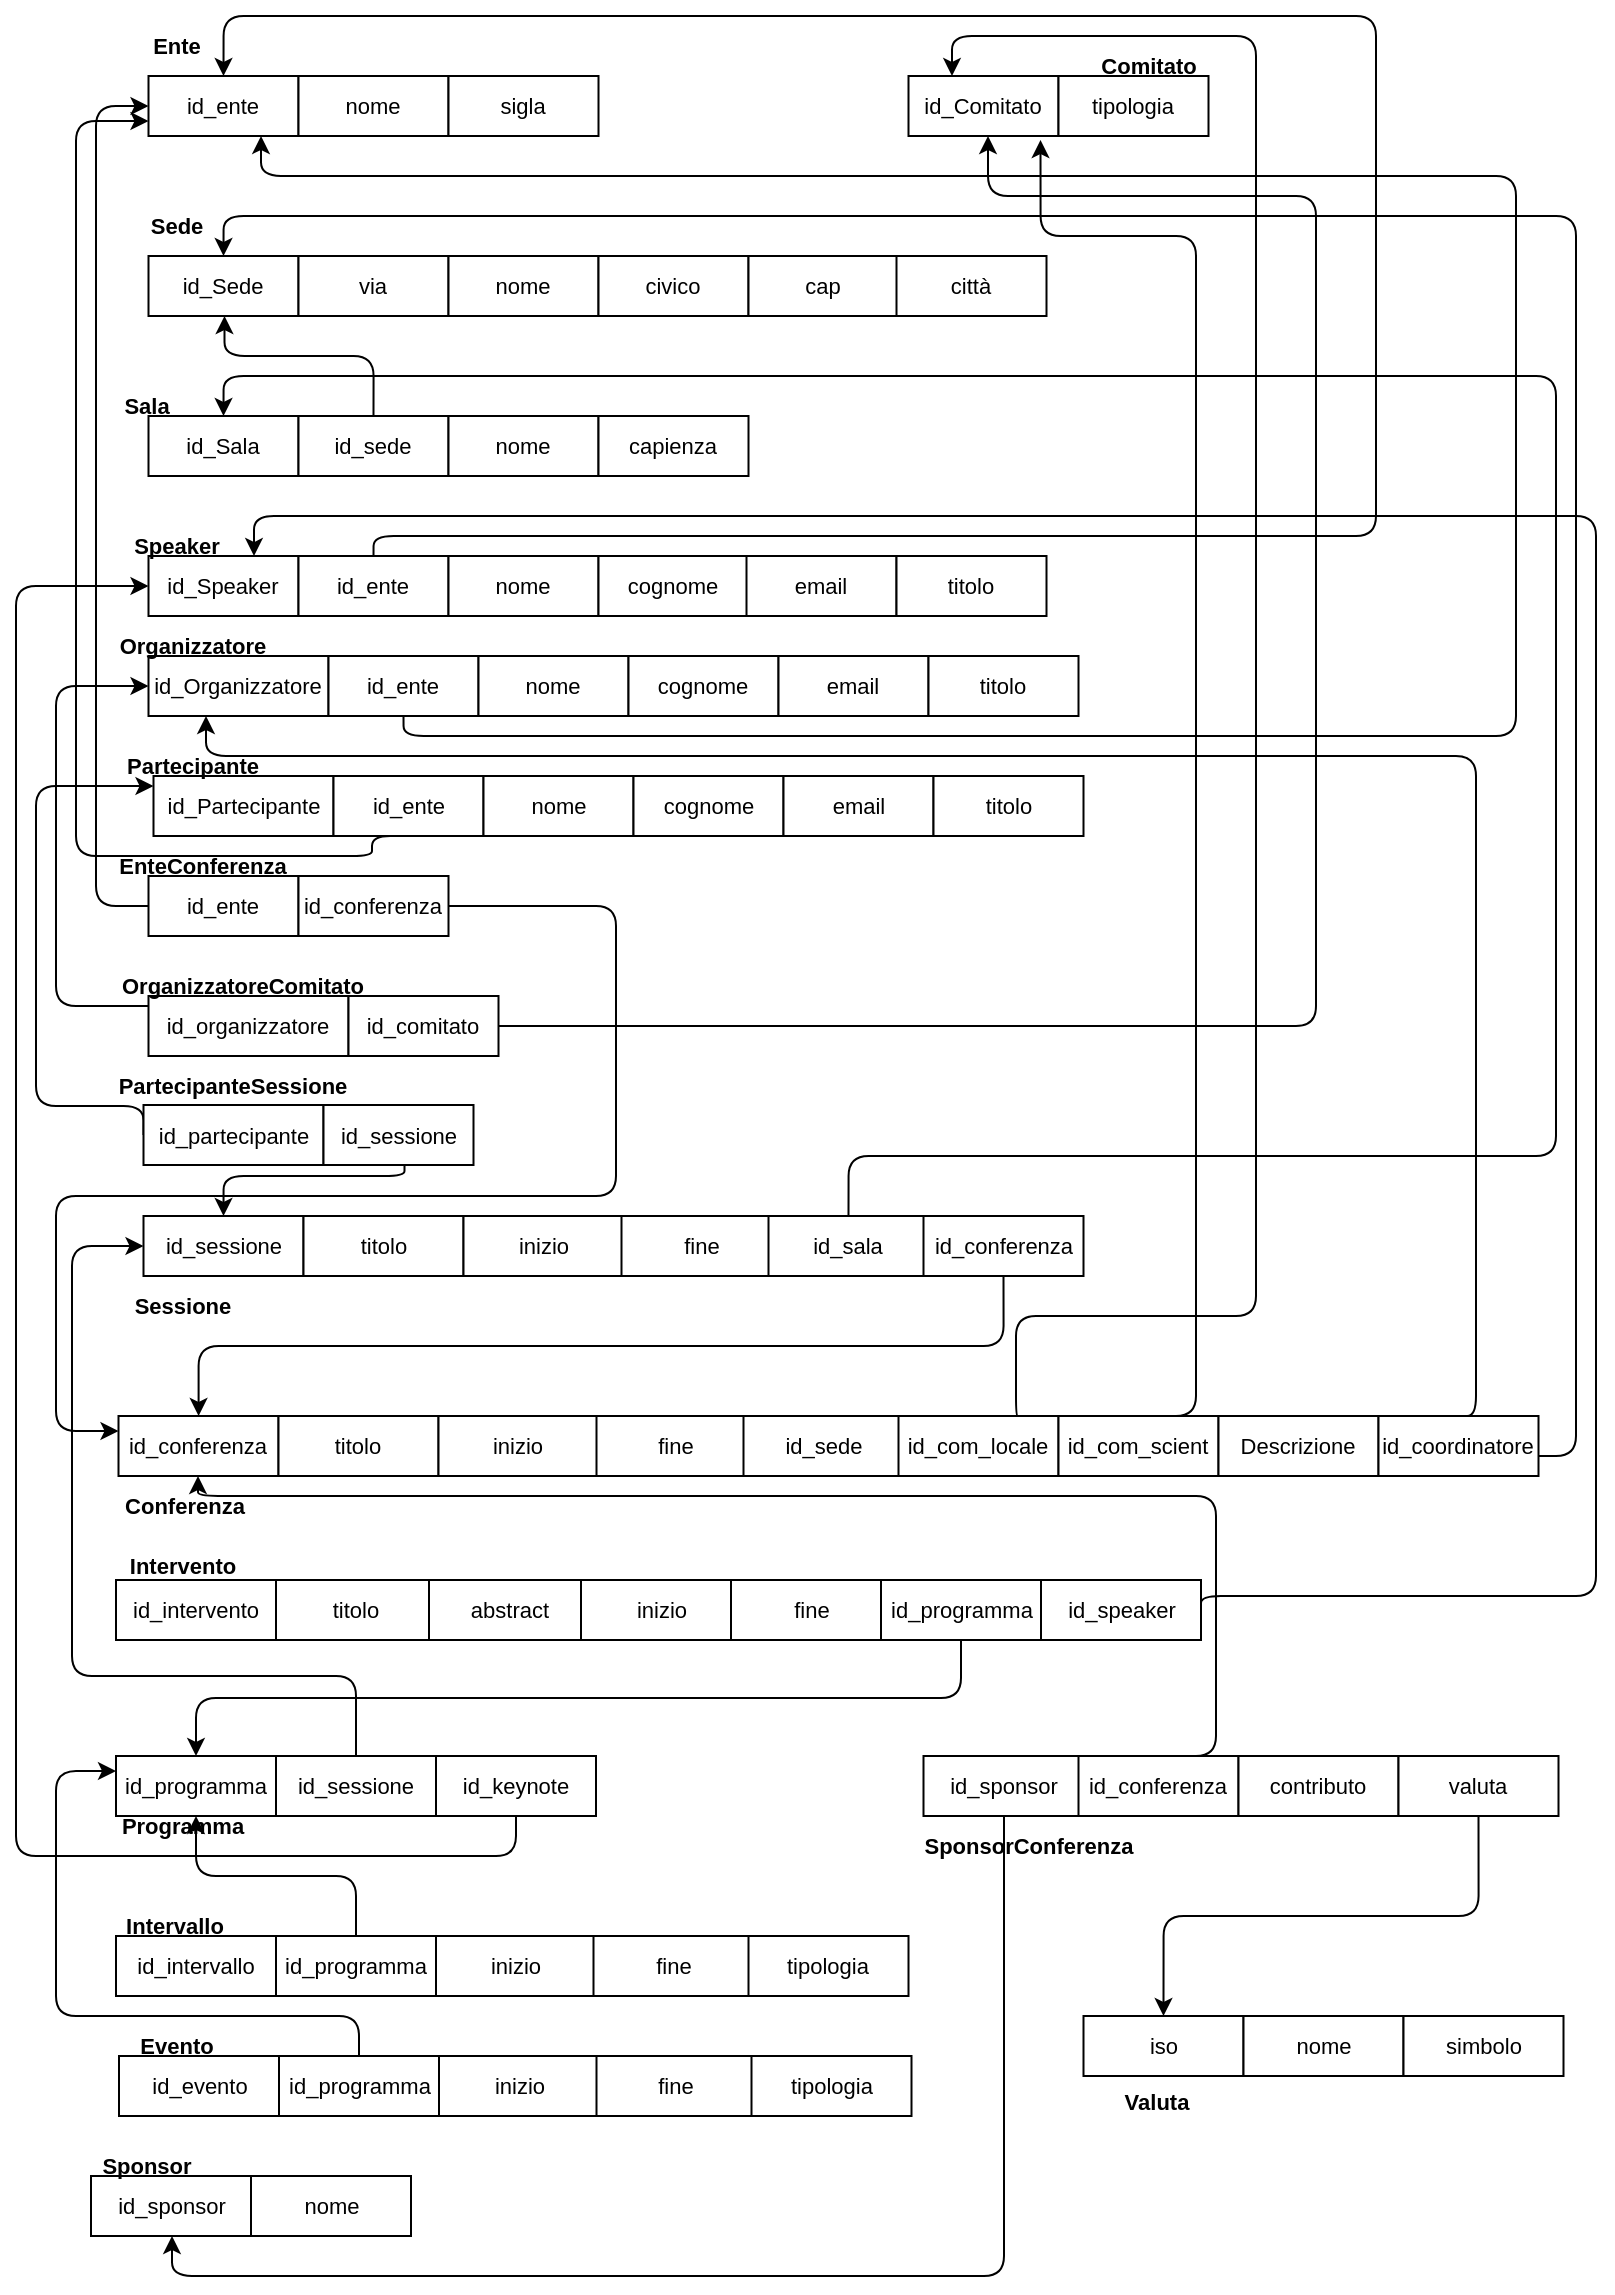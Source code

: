 <mxfile version="21.3.7" type="device">
  <diagram name="Pagina-1" id="kgCCzTty0uymzS41KK8D">
    <mxGraphModel dx="1434" dy="839" grid="1" gridSize="10" guides="1" tooltips="1" connect="1" arrows="1" fold="1" page="1" pageScale="1" pageWidth="827" pageHeight="1169" math="0" shadow="0">
      <root>
        <mxCell id="0" />
        <mxCell id="1" parent="0" />
        <mxCell id="GEkYPQV-Va8UD-Q5qv2L-36" style="edgeStyle=orthogonalEdgeStyle;rounded=1;orthogonalLoop=1;jettySize=auto;html=1;exitX=0;exitY=0.5;exitDx=0;exitDy=0;entryX=0;entryY=0.5;entryDx=0;entryDy=0;fontFamily=Helvetica;fontSize=11;fontColor=default;shadow=0;" edge="1" parent="1" source="GEkYPQV-Va8UD-Q5qv2L-1" target="GEkYPQV-Va8UD-Q5qv2L-33">
          <mxGeometry relative="1" as="geometry">
            <Array as="points">
              <mxPoint x="50" y="455" />
              <mxPoint x="50" y="55" />
            </Array>
          </mxGeometry>
        </mxCell>
        <mxCell id="GEkYPQV-Va8UD-Q5qv2L-1" value="id_ente" style="rounded=0;whiteSpace=wrap;html=1;fontSize=11;aspect=fixed;shadow=0;" vertex="1" parent="1">
          <mxGeometry x="76.25" y="440" width="75" height="30" as="geometry" />
        </mxCell>
        <mxCell id="GEkYPQV-Va8UD-Q5qv2L-133" style="edgeStyle=orthogonalEdgeStyle;rounded=1;orthogonalLoop=1;jettySize=auto;html=1;exitX=1;exitY=0.5;exitDx=0;exitDy=0;entryX=0;entryY=0.25;entryDx=0;entryDy=0;fontFamily=Helvetica;fontSize=11;fontColor=default;shadow=0;" edge="1" parent="1" source="GEkYPQV-Va8UD-Q5qv2L-2" target="GEkYPQV-Va8UD-Q5qv2L-68">
          <mxGeometry relative="1" as="geometry">
            <Array as="points">
              <mxPoint x="310" y="455" />
              <mxPoint x="310" y="600" />
              <mxPoint x="30" y="600" />
              <mxPoint x="30" y="718" />
            </Array>
          </mxGeometry>
        </mxCell>
        <mxCell id="GEkYPQV-Va8UD-Q5qv2L-2" value="id_conferenza" style="rounded=0;whiteSpace=wrap;html=1;fontSize=11;aspect=fixed;shadow=0;" vertex="1" parent="1">
          <mxGeometry x="151.25" y="440" width="75" height="30" as="geometry" />
        </mxCell>
        <mxCell id="GEkYPQV-Va8UD-Q5qv2L-37" style="edgeStyle=orthogonalEdgeStyle;rounded=1;orthogonalLoop=1;jettySize=auto;html=1;entryX=0;entryY=0.5;entryDx=0;entryDy=0;fontFamily=Helvetica;fontSize=11;fontColor=default;shadow=0;" edge="1" parent="1" source="GEkYPQV-Va8UD-Q5qv2L-3" target="GEkYPQV-Va8UD-Q5qv2L-19">
          <mxGeometry relative="1" as="geometry">
            <Array as="points">
              <mxPoint x="30" y="505" />
              <mxPoint x="30" y="345" />
            </Array>
          </mxGeometry>
        </mxCell>
        <mxCell id="GEkYPQV-Va8UD-Q5qv2L-3" value="id_organizzatore" style="whiteSpace=wrap;html=1;fontSize=11;shadow=0;" vertex="1" parent="1">
          <mxGeometry x="76.25" y="500" width="100" height="30" as="geometry" />
        </mxCell>
        <mxCell id="GEkYPQV-Va8UD-Q5qv2L-67" style="edgeStyle=orthogonalEdgeStyle;rounded=1;orthogonalLoop=1;jettySize=auto;html=1;exitX=1;exitY=0.5;exitDx=0;exitDy=0;fontFamily=Helvetica;fontSize=11;fontColor=default;shadow=0;" edge="1" parent="1" source="GEkYPQV-Va8UD-Q5qv2L-5" target="GEkYPQV-Va8UD-Q5qv2L-64">
          <mxGeometry relative="1" as="geometry">
            <Array as="points">
              <mxPoint x="660" y="515" />
              <mxPoint x="660" y="100" />
              <mxPoint x="496" y="100" />
            </Array>
          </mxGeometry>
        </mxCell>
        <mxCell id="GEkYPQV-Va8UD-Q5qv2L-5" value="id_comitato" style="whiteSpace=wrap;html=1;fontSize=11;aspect=fixed;shadow=0;" vertex="1" parent="1">
          <mxGeometry x="176.25" y="500" width="75" height="30" as="geometry" />
        </mxCell>
        <mxCell id="GEkYPQV-Va8UD-Q5qv2L-38" style="edgeStyle=orthogonalEdgeStyle;rounded=1;orthogonalLoop=1;jettySize=auto;html=1;exitX=0;exitY=0.5;exitDx=0;exitDy=0;fontFamily=Helvetica;fontSize=11;fontColor=default;shadow=0;" edge="1" parent="1" source="GEkYPQV-Va8UD-Q5qv2L-6" target="GEkYPQV-Va8UD-Q5qv2L-26">
          <mxGeometry relative="1" as="geometry">
            <Array as="points">
              <mxPoint x="20" y="555" />
              <mxPoint x="20" y="395" />
            </Array>
          </mxGeometry>
        </mxCell>
        <mxCell id="GEkYPQV-Va8UD-Q5qv2L-6" value="id_partecipante" style="rounded=0;whiteSpace=wrap;html=1;fontSize=11;shadow=0;" vertex="1" parent="1">
          <mxGeometry x="73.75" y="554.5" width="90" height="30" as="geometry" />
        </mxCell>
        <mxCell id="GEkYPQV-Va8UD-Q5qv2L-63" style="edgeStyle=orthogonalEdgeStyle;rounded=1;orthogonalLoop=1;jettySize=auto;html=1;exitX=0.5;exitY=1;exitDx=0;exitDy=0;entryX=0.5;entryY=0;entryDx=0;entryDy=0;fontFamily=Helvetica;fontSize=11;fontColor=default;shadow=0;" edge="1" parent="1" source="GEkYPQV-Va8UD-Q5qv2L-7" target="GEkYPQV-Va8UD-Q5qv2L-40">
          <mxGeometry relative="1" as="geometry">
            <Array as="points">
              <mxPoint x="201.25" y="580" />
              <mxPoint x="204.25" y="580" />
              <mxPoint x="204.25" y="590" />
              <mxPoint x="114.25" y="590" />
            </Array>
          </mxGeometry>
        </mxCell>
        <mxCell id="GEkYPQV-Va8UD-Q5qv2L-7" value="id_sessione" style="whiteSpace=wrap;html=1;fontSize=11;aspect=fixed;shadow=0;" vertex="1" parent="1">
          <mxGeometry x="163.75" y="554.5" width="75" height="30" as="geometry" />
        </mxCell>
        <mxCell id="GEkYPQV-Va8UD-Q5qv2L-9" value="id_Sala" style="rounded=0;whiteSpace=wrap;html=1;fontSize=11;aspect=fixed;shadow=0;" vertex="1" parent="1">
          <mxGeometry x="76.25" y="210" width="75" height="30" as="geometry" />
        </mxCell>
        <mxCell id="GEkYPQV-Va8UD-Q5qv2L-53" style="edgeStyle=orthogonalEdgeStyle;rounded=1;orthogonalLoop=1;jettySize=auto;html=1;exitX=0.5;exitY=0;exitDx=0;exitDy=0;fontFamily=Helvetica;fontSize=11;fontColor=default;shadow=0;" edge="1" parent="1" source="GEkYPQV-Va8UD-Q5qv2L-10" target="GEkYPQV-Va8UD-Q5qv2L-47">
          <mxGeometry relative="1" as="geometry">
            <Array as="points">
              <mxPoint x="189.25" y="180" />
              <mxPoint x="114.25" y="180" />
            </Array>
          </mxGeometry>
        </mxCell>
        <mxCell id="GEkYPQV-Va8UD-Q5qv2L-10" value="id_sede" style="rounded=0;whiteSpace=wrap;html=1;fontSize=11;aspect=fixed;shadow=0;" vertex="1" parent="1">
          <mxGeometry x="151.25" y="210" width="75" height="30" as="geometry" />
        </mxCell>
        <mxCell id="GEkYPQV-Va8UD-Q5qv2L-11" value="nome" style="rounded=0;whiteSpace=wrap;html=1;fontSize=11;aspect=fixed;shadow=0;" vertex="1" parent="1">
          <mxGeometry x="226.25" y="210" width="75" height="30" as="geometry" />
        </mxCell>
        <mxCell id="GEkYPQV-Va8UD-Q5qv2L-12" value="capienza" style="rounded=0;whiteSpace=wrap;html=1;fontSize=11;aspect=fixed;shadow=0;" vertex="1" parent="1">
          <mxGeometry x="301.25" y="210" width="75" height="30" as="geometry" />
        </mxCell>
        <mxCell id="GEkYPQV-Va8UD-Q5qv2L-13" value="id_Speaker" style="rounded=0;whiteSpace=wrap;html=1;fontSize=11;aspect=fixed;shadow=0;" vertex="1" parent="1">
          <mxGeometry x="76.25" y="280" width="75" height="30" as="geometry" />
        </mxCell>
        <mxCell id="GEkYPQV-Va8UD-Q5qv2L-94" style="edgeStyle=orthogonalEdgeStyle;rounded=1;orthogonalLoop=1;jettySize=auto;html=1;exitX=0.5;exitY=0;exitDx=0;exitDy=0;entryX=0.5;entryY=0;entryDx=0;entryDy=0;fontFamily=Helvetica;fontSize=11;fontColor=default;shadow=0;" edge="1" parent="1" source="GEkYPQV-Va8UD-Q5qv2L-14" target="GEkYPQV-Va8UD-Q5qv2L-33">
          <mxGeometry relative="1" as="geometry">
            <Array as="points">
              <mxPoint x="189" y="270" />
              <mxPoint x="690" y="270" />
              <mxPoint x="690" y="10" />
              <mxPoint x="114" y="10" />
            </Array>
          </mxGeometry>
        </mxCell>
        <mxCell id="GEkYPQV-Va8UD-Q5qv2L-14" value="id_ente" style="rounded=0;whiteSpace=wrap;html=1;fontSize=11;aspect=fixed;shadow=0;" vertex="1" parent="1">
          <mxGeometry x="151.25" y="280" width="75" height="30" as="geometry" />
        </mxCell>
        <mxCell id="GEkYPQV-Va8UD-Q5qv2L-15" value="nome" style="rounded=0;whiteSpace=wrap;html=1;fontSize=11;aspect=fixed;shadow=0;" vertex="1" parent="1">
          <mxGeometry x="226.25" y="280" width="75" height="30" as="geometry" />
        </mxCell>
        <mxCell id="GEkYPQV-Va8UD-Q5qv2L-16" value="cognome" style="rounded=0;whiteSpace=wrap;html=1;fontSize=11;aspect=fixed;shadow=0;" vertex="1" parent="1">
          <mxGeometry x="301.25" y="280" width="75" height="30" as="geometry" />
        </mxCell>
        <mxCell id="GEkYPQV-Va8UD-Q5qv2L-17" value="email" style="rounded=0;whiteSpace=wrap;html=1;fontSize=11;aspect=fixed;shadow=0;" vertex="1" parent="1">
          <mxGeometry x="375.25" y="280" width="75" height="30" as="geometry" />
        </mxCell>
        <mxCell id="GEkYPQV-Va8UD-Q5qv2L-18" value="titolo" style="rounded=0;whiteSpace=wrap;html=1;fontSize=11;aspect=fixed;shadow=0;" vertex="1" parent="1">
          <mxGeometry x="450.25" y="280" width="75" height="30" as="geometry" />
        </mxCell>
        <mxCell id="GEkYPQV-Va8UD-Q5qv2L-19" value="id_Organizzatore" style="rounded=0;whiteSpace=wrap;html=1;fontSize=11;shadow=0;" vertex="1" parent="1">
          <mxGeometry x="76.25" y="330" width="90" height="30" as="geometry" />
        </mxCell>
        <mxCell id="GEkYPQV-Va8UD-Q5qv2L-95" style="edgeStyle=orthogonalEdgeStyle;rounded=1;orthogonalLoop=1;jettySize=auto;html=1;exitX=0.5;exitY=1;exitDx=0;exitDy=0;entryX=0.75;entryY=1;entryDx=0;entryDy=0;fontFamily=Helvetica;fontSize=11;fontColor=default;shadow=0;" edge="1" parent="1" source="GEkYPQV-Va8UD-Q5qv2L-20" target="GEkYPQV-Va8UD-Q5qv2L-33">
          <mxGeometry relative="1" as="geometry">
            <Array as="points">
              <mxPoint x="204" y="370" />
              <mxPoint x="760" y="370" />
              <mxPoint x="760" y="90" />
              <mxPoint x="133" y="90" />
            </Array>
          </mxGeometry>
        </mxCell>
        <mxCell id="GEkYPQV-Va8UD-Q5qv2L-20" value="id_ente" style="rounded=0;whiteSpace=wrap;html=1;fontSize=11;aspect=fixed;shadow=0;" vertex="1" parent="1">
          <mxGeometry x="166.25" y="330" width="75" height="30" as="geometry" />
        </mxCell>
        <mxCell id="GEkYPQV-Va8UD-Q5qv2L-21" value="nome" style="rounded=0;whiteSpace=wrap;html=1;fontSize=11;aspect=fixed;shadow=0;" vertex="1" parent="1">
          <mxGeometry x="241.25" y="330" width="75" height="30" as="geometry" />
        </mxCell>
        <mxCell id="GEkYPQV-Va8UD-Q5qv2L-22" value="cognome" style="rounded=0;whiteSpace=wrap;html=1;fontSize=11;aspect=fixed;shadow=0;" vertex="1" parent="1">
          <mxGeometry x="316.25" y="330" width="75" height="30" as="geometry" />
        </mxCell>
        <mxCell id="GEkYPQV-Va8UD-Q5qv2L-23" value="email" style="rounded=0;whiteSpace=wrap;html=1;fontSize=11;aspect=fixed;shadow=0;" vertex="1" parent="1">
          <mxGeometry x="391.25" y="330" width="75" height="30" as="geometry" />
        </mxCell>
        <mxCell id="GEkYPQV-Va8UD-Q5qv2L-24" value="titolo" style="rounded=0;whiteSpace=wrap;html=1;fontSize=11;aspect=fixed;shadow=0;" vertex="1" parent="1">
          <mxGeometry x="466.25" y="330" width="75" height="30" as="geometry" />
        </mxCell>
        <mxCell id="GEkYPQV-Va8UD-Q5qv2L-26" value="id_Partecipante" style="rounded=0;whiteSpace=wrap;html=1;fontSize=11;shadow=0;" vertex="1" parent="1">
          <mxGeometry x="78.75" y="390" width="90" height="30" as="geometry" />
        </mxCell>
        <mxCell id="GEkYPQV-Va8UD-Q5qv2L-96" style="edgeStyle=orthogonalEdgeStyle;rounded=1;orthogonalLoop=1;jettySize=auto;html=1;exitX=0.5;exitY=1;exitDx=0;exitDy=0;entryX=0;entryY=0.75;entryDx=0;entryDy=0;fontFamily=Helvetica;fontSize=11;fontColor=default;shadow=0;" edge="1" parent="1" source="GEkYPQV-Va8UD-Q5qv2L-27" target="GEkYPQV-Va8UD-Q5qv2L-33">
          <mxGeometry relative="1" as="geometry">
            <Array as="points">
              <mxPoint x="188" y="420" />
              <mxPoint x="188" y="430" />
              <mxPoint x="40" y="430" />
              <mxPoint x="40" y="63" />
            </Array>
          </mxGeometry>
        </mxCell>
        <mxCell id="GEkYPQV-Va8UD-Q5qv2L-27" value="id_ente" style="rounded=0;whiteSpace=wrap;html=1;fontSize=11;aspect=fixed;shadow=0;" vertex="1" parent="1">
          <mxGeometry x="168.75" y="390" width="75" height="30" as="geometry" />
        </mxCell>
        <mxCell id="GEkYPQV-Va8UD-Q5qv2L-28" value="nome" style="rounded=0;whiteSpace=wrap;html=1;fontSize=11;aspect=fixed;shadow=0;" vertex="1" parent="1">
          <mxGeometry x="243.75" y="390" width="75" height="30" as="geometry" />
        </mxCell>
        <mxCell id="GEkYPQV-Va8UD-Q5qv2L-29" value="cognome" style="rounded=0;whiteSpace=wrap;html=1;fontSize=11;aspect=fixed;shadow=0;" vertex="1" parent="1">
          <mxGeometry x="318.75" y="390" width="75" height="30" as="geometry" />
        </mxCell>
        <mxCell id="GEkYPQV-Va8UD-Q5qv2L-30" value="email" style="rounded=0;whiteSpace=wrap;html=1;fontSize=11;aspect=fixed;shadow=0;" vertex="1" parent="1">
          <mxGeometry x="393.75" y="390" width="75" height="30" as="geometry" />
        </mxCell>
        <mxCell id="GEkYPQV-Va8UD-Q5qv2L-31" value="titolo" style="rounded=0;whiteSpace=wrap;html=1;fontSize=11;aspect=fixed;shadow=0;" vertex="1" parent="1">
          <mxGeometry x="468.75" y="390" width="75" height="30" as="geometry" />
        </mxCell>
        <mxCell id="GEkYPQV-Va8UD-Q5qv2L-33" value="id_ente" style="rounded=0;whiteSpace=wrap;html=1;fontSize=11;aspect=fixed;shadow=0;" vertex="1" parent="1">
          <mxGeometry x="76.25" y="40" width="75" height="30" as="geometry" />
        </mxCell>
        <mxCell id="GEkYPQV-Va8UD-Q5qv2L-34" value="nome" style="rounded=0;whiteSpace=wrap;html=1;fontSize=11;aspect=fixed;shadow=0;" vertex="1" parent="1">
          <mxGeometry x="151.25" y="40" width="75" height="30" as="geometry" />
        </mxCell>
        <mxCell id="GEkYPQV-Va8UD-Q5qv2L-35" value="sigla" style="rounded=0;whiteSpace=wrap;html=1;fontSize=11;aspect=fixed;shadow=0;" vertex="1" parent="1">
          <mxGeometry x="226.25" y="40" width="75" height="30" as="geometry" />
        </mxCell>
        <mxCell id="GEkYPQV-Va8UD-Q5qv2L-40" value="id_sessione" style="rounded=0;whiteSpace=wrap;html=1;strokeColor=default;fontFamily=Helvetica;fontSize=11;fontColor=default;fillColor=default;shadow=0;" vertex="1" parent="1">
          <mxGeometry x="73.75" y="610" width="80" height="30" as="geometry" />
        </mxCell>
        <mxCell id="GEkYPQV-Va8UD-Q5qv2L-41" value="titolo" style="rounded=0;whiteSpace=wrap;html=1;strokeColor=default;fontFamily=Helvetica;fontSize=11;fontColor=default;fillColor=default;shadow=0;" vertex="1" parent="1">
          <mxGeometry x="153.75" y="610" width="80" height="30" as="geometry" />
        </mxCell>
        <mxCell id="GEkYPQV-Va8UD-Q5qv2L-42" value="inizio" style="rounded=0;whiteSpace=wrap;html=1;strokeColor=default;fontFamily=Helvetica;fontSize=11;fontColor=default;fillColor=default;shadow=0;" vertex="1" parent="1">
          <mxGeometry x="233.75" y="610" width="80" height="30" as="geometry" />
        </mxCell>
        <mxCell id="GEkYPQV-Va8UD-Q5qv2L-43" value="fine" style="rounded=0;whiteSpace=wrap;html=1;strokeColor=default;fontFamily=Helvetica;fontSize=11;fontColor=default;fillColor=default;shadow=0;" vertex="1" parent="1">
          <mxGeometry x="312.75" y="610" width="80" height="30" as="geometry" />
        </mxCell>
        <mxCell id="GEkYPQV-Va8UD-Q5qv2L-45" style="edgeStyle=orthogonalEdgeStyle;rounded=1;orthogonalLoop=1;jettySize=auto;html=1;exitX=0.5;exitY=0;exitDx=0;exitDy=0;entryX=0.5;entryY=0;entryDx=0;entryDy=0;fontFamily=Helvetica;fontSize=11;fontColor=default;shadow=0;" edge="1" parent="1" source="GEkYPQV-Va8UD-Q5qv2L-44" target="GEkYPQV-Va8UD-Q5qv2L-9">
          <mxGeometry relative="1" as="geometry">
            <Array as="points">
              <mxPoint x="426" y="580" />
              <mxPoint x="780" y="580" />
              <mxPoint x="780" y="190" />
              <mxPoint x="114" y="190" />
            </Array>
          </mxGeometry>
        </mxCell>
        <mxCell id="GEkYPQV-Va8UD-Q5qv2L-44" value="id_sala" style="rounded=0;whiteSpace=wrap;html=1;strokeColor=default;fontFamily=Helvetica;fontSize=11;fontColor=default;fillColor=default;shadow=0;" vertex="1" parent="1">
          <mxGeometry x="386.25" y="610" width="80" height="30" as="geometry" />
        </mxCell>
        <mxCell id="GEkYPQV-Va8UD-Q5qv2L-75" style="edgeStyle=orthogonalEdgeStyle;rounded=1;orthogonalLoop=1;jettySize=auto;html=1;exitX=0.5;exitY=1;exitDx=0;exitDy=0;fontFamily=Helvetica;fontSize=11;fontColor=default;shadow=0;" edge="1" parent="1" source="GEkYPQV-Va8UD-Q5qv2L-46" target="GEkYPQV-Va8UD-Q5qv2L-68">
          <mxGeometry relative="1" as="geometry" />
        </mxCell>
        <mxCell id="GEkYPQV-Va8UD-Q5qv2L-46" value="id_conferenza" style="rounded=0;whiteSpace=wrap;html=1;strokeColor=default;fontFamily=Helvetica;fontSize=11;fontColor=default;fillColor=default;shadow=0;" vertex="1" parent="1">
          <mxGeometry x="463.75" y="610" width="80" height="30" as="geometry" />
        </mxCell>
        <mxCell id="GEkYPQV-Va8UD-Q5qv2L-47" value="id_Sede" style="rounded=0;whiteSpace=wrap;html=1;fontSize=11;aspect=fixed;shadow=0;" vertex="1" parent="1">
          <mxGeometry x="76.25" y="130" width="75" height="30" as="geometry" />
        </mxCell>
        <mxCell id="GEkYPQV-Va8UD-Q5qv2L-48" value="via" style="rounded=0;whiteSpace=wrap;html=1;fontSize=11;aspect=fixed;shadow=0;" vertex="1" parent="1">
          <mxGeometry x="151.25" y="130" width="75" height="30" as="geometry" />
        </mxCell>
        <mxCell id="GEkYPQV-Va8UD-Q5qv2L-49" value="nome" style="rounded=0;whiteSpace=wrap;html=1;fontSize=11;aspect=fixed;shadow=0;" vertex="1" parent="1">
          <mxGeometry x="226.25" y="130" width="75" height="30" as="geometry" />
        </mxCell>
        <mxCell id="GEkYPQV-Va8UD-Q5qv2L-50" value="civico" style="rounded=0;whiteSpace=wrap;html=1;fontSize=11;aspect=fixed;shadow=0;" vertex="1" parent="1">
          <mxGeometry x="301.25" y="130" width="75" height="30" as="geometry" />
        </mxCell>
        <mxCell id="GEkYPQV-Va8UD-Q5qv2L-51" value="cap" style="rounded=0;whiteSpace=wrap;html=1;fontSize=11;aspect=fixed;shadow=0;" vertex="1" parent="1">
          <mxGeometry x="376.25" y="130" width="75" height="30" as="geometry" />
        </mxCell>
        <mxCell id="GEkYPQV-Va8UD-Q5qv2L-52" value="città" style="rounded=0;whiteSpace=wrap;html=1;fontSize=11;aspect=fixed;shadow=0;" vertex="1" parent="1">
          <mxGeometry x="450.25" y="130" width="75" height="30" as="geometry" />
        </mxCell>
        <mxCell id="GEkYPQV-Va8UD-Q5qv2L-54" value="Ente" style="text;html=1;align=center;verticalAlign=middle;resizable=0;points=[];autosize=1;strokeColor=none;fillColor=none;fontSize=11;fontFamily=Helvetica;fontColor=default;fontStyle=1;shadow=0;" vertex="1" parent="1">
          <mxGeometry x="65" y="10" width="50" height="30" as="geometry" />
        </mxCell>
        <mxCell id="GEkYPQV-Va8UD-Q5qv2L-55" value="Sede" style="text;html=1;align=center;verticalAlign=middle;resizable=0;points=[];autosize=1;strokeColor=none;fillColor=none;fontSize=11;fontFamily=Helvetica;fontColor=default;fontStyle=1;shadow=0;" vertex="1" parent="1">
          <mxGeometry x="65" y="100" width="50" height="30" as="geometry" />
        </mxCell>
        <mxCell id="GEkYPQV-Va8UD-Q5qv2L-56" value="Sala" style="text;html=1;align=center;verticalAlign=middle;resizable=0;points=[];autosize=1;strokeColor=none;fillColor=none;fontSize=11;fontFamily=Helvetica;fontColor=default;fontStyle=1;shadow=0;" vertex="1" parent="1">
          <mxGeometry x="50" y="190" width="50" height="30" as="geometry" />
        </mxCell>
        <mxCell id="GEkYPQV-Va8UD-Q5qv2L-57" value="Speaker" style="text;html=1;align=center;verticalAlign=middle;resizable=0;points=[];autosize=1;strokeColor=none;fillColor=none;fontSize=11;fontFamily=Helvetica;fontColor=default;fontStyle=1;shadow=0;" vertex="1" parent="1">
          <mxGeometry x="55" y="260" width="70" height="30" as="geometry" />
        </mxCell>
        <mxCell id="GEkYPQV-Va8UD-Q5qv2L-58" value="Organizzatore" style="text;html=1;align=center;verticalAlign=middle;resizable=0;points=[];autosize=1;strokeColor=none;fillColor=none;fontSize=11;fontFamily=Helvetica;fontColor=default;fontStyle=1;shadow=0;" vertex="1" parent="1">
          <mxGeometry x="47.5" y="310" width="100" height="30" as="geometry" />
        </mxCell>
        <mxCell id="GEkYPQV-Va8UD-Q5qv2L-59" value="Partecipante" style="text;html=1;align=center;verticalAlign=middle;resizable=0;points=[];autosize=1;strokeColor=none;fillColor=none;fontSize=11;fontFamily=Helvetica;fontColor=default;fontStyle=1;shadow=0;" vertex="1" parent="1">
          <mxGeometry x="52.5" y="370" width="90" height="30" as="geometry" />
        </mxCell>
        <mxCell id="GEkYPQV-Va8UD-Q5qv2L-60" value="EnteConferenza" style="text;html=1;align=center;verticalAlign=middle;resizable=0;points=[];autosize=1;strokeColor=none;fillColor=none;fontSize=11;fontFamily=Helvetica;fontColor=default;fontStyle=1;shadow=0;" vertex="1" parent="1">
          <mxGeometry x="47.5" y="420" width="110" height="30" as="geometry" />
        </mxCell>
        <mxCell id="GEkYPQV-Va8UD-Q5qv2L-61" value="OrganizzatoreComitato" style="text;html=1;align=center;verticalAlign=middle;resizable=0;points=[];autosize=1;strokeColor=none;fillColor=none;fontSize=11;fontFamily=Helvetica;fontColor=default;fontStyle=1;shadow=0;" vertex="1" parent="1">
          <mxGeometry x="52.5" y="480" width="140" height="30" as="geometry" />
        </mxCell>
        <mxCell id="GEkYPQV-Va8UD-Q5qv2L-62" value="PartecipanteSessione" style="text;html=1;align=center;verticalAlign=middle;resizable=0;points=[];autosize=1;strokeColor=none;fillColor=none;fontSize=11;fontFamily=Helvetica;fontColor=default;fontStyle=1;shadow=0;" vertex="1" parent="1">
          <mxGeometry x="47.5" y="530" width="140" height="30" as="geometry" />
        </mxCell>
        <mxCell id="GEkYPQV-Va8UD-Q5qv2L-64" value="id_Comitato" style="rounded=0;whiteSpace=wrap;html=1;fontSize=11;aspect=fixed;shadow=0;" vertex="1" parent="1">
          <mxGeometry x="456.25" y="40" width="75" height="30" as="geometry" />
        </mxCell>
        <mxCell id="GEkYPQV-Va8UD-Q5qv2L-65" value="tipologia" style="rounded=0;whiteSpace=wrap;html=1;fontSize=11;aspect=fixed;shadow=0;" vertex="1" parent="1">
          <mxGeometry x="531.25" y="40" width="75" height="30" as="geometry" />
        </mxCell>
        <mxCell id="GEkYPQV-Va8UD-Q5qv2L-66" value="Comitato" style="text;html=1;align=center;verticalAlign=middle;resizable=0;points=[];autosize=1;strokeColor=none;fillColor=none;fontSize=11;fontFamily=Helvetica;fontColor=default;fontStyle=1;shadow=0;" vertex="1" parent="1">
          <mxGeometry x="541.25" y="20" width="70" height="30" as="geometry" />
        </mxCell>
        <mxCell id="GEkYPQV-Va8UD-Q5qv2L-68" value="id_conferenza" style="rounded=0;whiteSpace=wrap;html=1;strokeColor=default;fontFamily=Helvetica;fontSize=11;fontColor=default;fillColor=default;shadow=0;" vertex="1" parent="1">
          <mxGeometry x="61.25" y="710" width="80" height="30" as="geometry" />
        </mxCell>
        <mxCell id="GEkYPQV-Va8UD-Q5qv2L-69" value="titolo" style="rounded=0;whiteSpace=wrap;html=1;strokeColor=default;fontFamily=Helvetica;fontSize=11;fontColor=default;fillColor=default;shadow=0;" vertex="1" parent="1">
          <mxGeometry x="141.25" y="710" width="80" height="30" as="geometry" />
        </mxCell>
        <mxCell id="GEkYPQV-Va8UD-Q5qv2L-70" value="inizio" style="rounded=0;whiteSpace=wrap;html=1;strokeColor=default;fontFamily=Helvetica;fontSize=11;fontColor=default;fillColor=default;shadow=0;" vertex="1" parent="1">
          <mxGeometry x="221.25" y="710" width="80" height="30" as="geometry" />
        </mxCell>
        <mxCell id="GEkYPQV-Va8UD-Q5qv2L-71" value="fine" style="rounded=0;whiteSpace=wrap;html=1;strokeColor=default;fontFamily=Helvetica;fontSize=11;fontColor=default;fillColor=default;shadow=0;" vertex="1" parent="1">
          <mxGeometry x="300.25" y="710" width="80" height="30" as="geometry" />
        </mxCell>
        <mxCell id="GEkYPQV-Va8UD-Q5qv2L-76" style="edgeStyle=orthogonalEdgeStyle;orthogonalLoop=1;jettySize=auto;html=1;exitX=0.5;exitY=1;exitDx=0;exitDy=0;entryX=0.5;entryY=0;entryDx=0;entryDy=0;fontFamily=Helvetica;fontSize=11;fontColor=default;shadow=0;rounded=1;" edge="1" parent="1" source="GEkYPQV-Va8UD-Q5qv2L-72" target="GEkYPQV-Va8UD-Q5qv2L-47">
          <mxGeometry relative="1" as="geometry">
            <Array as="points">
              <mxPoint x="414" y="730" />
              <mxPoint x="790" y="730" />
              <mxPoint x="790" y="110" />
              <mxPoint x="114" y="110" />
            </Array>
          </mxGeometry>
        </mxCell>
        <mxCell id="GEkYPQV-Va8UD-Q5qv2L-72" value="id_sede" style="rounded=0;whiteSpace=wrap;html=1;strokeColor=default;fontFamily=Helvetica;fontSize=11;fontColor=default;fillColor=default;shadow=0;" vertex="1" parent="1">
          <mxGeometry x="373.75" y="710" width="80" height="30" as="geometry" />
        </mxCell>
        <mxCell id="GEkYPQV-Va8UD-Q5qv2L-79" style="edgeStyle=orthogonalEdgeStyle;rounded=1;orthogonalLoop=1;jettySize=auto;html=1;exitX=0.75;exitY=0;exitDx=0;exitDy=0;fontFamily=Helvetica;fontSize=11;fontColor=default;shadow=0;" edge="1" parent="1" source="GEkYPQV-Va8UD-Q5qv2L-73" target="GEkYPQV-Va8UD-Q5qv2L-64">
          <mxGeometry relative="1" as="geometry">
            <Array as="points">
              <mxPoint x="510" y="660" />
              <mxPoint x="630" y="660" />
              <mxPoint x="630" y="20" />
              <mxPoint x="478" y="20" />
            </Array>
          </mxGeometry>
        </mxCell>
        <mxCell id="GEkYPQV-Va8UD-Q5qv2L-73" value="id_com_locale" style="rounded=0;whiteSpace=wrap;html=1;strokeColor=default;fontFamily=Helvetica;fontSize=11;fontColor=default;fillColor=default;shadow=0;" vertex="1" parent="1">
          <mxGeometry x="451.25" y="710" width="80" height="30" as="geometry" />
        </mxCell>
        <mxCell id="GEkYPQV-Va8UD-Q5qv2L-77" style="edgeStyle=orthogonalEdgeStyle;rounded=1;orthogonalLoop=1;jettySize=auto;html=1;exitX=0.5;exitY=0;exitDx=0;exitDy=0;entryX=0.88;entryY=1.067;entryDx=0;entryDy=0;entryPerimeter=0;fontFamily=Helvetica;fontSize=11;fontColor=default;shadow=0;" edge="1" parent="1" source="GEkYPQV-Va8UD-Q5qv2L-74" target="GEkYPQV-Va8UD-Q5qv2L-64">
          <mxGeometry relative="1" as="geometry">
            <Array as="points">
              <mxPoint x="600" y="710" />
              <mxPoint x="600" y="120" />
              <mxPoint x="522" y="120" />
            </Array>
          </mxGeometry>
        </mxCell>
        <mxCell id="GEkYPQV-Va8UD-Q5qv2L-74" value="id_com_scient" style="rounded=0;whiteSpace=wrap;html=1;strokeColor=default;fontFamily=Helvetica;fontSize=11;fontColor=default;fillColor=default;shadow=0;" vertex="1" parent="1">
          <mxGeometry x="531.25" y="710" width="80" height="30" as="geometry" />
        </mxCell>
        <mxCell id="GEkYPQV-Va8UD-Q5qv2L-80" value="Descrizione" style="rounded=0;whiteSpace=wrap;html=1;strokeColor=default;fontFamily=Helvetica;fontSize=11;fontColor=default;fillColor=default;shadow=0;" vertex="1" parent="1">
          <mxGeometry x="611.25" y="710" width="80" height="30" as="geometry" />
        </mxCell>
        <mxCell id="GEkYPQV-Va8UD-Q5qv2L-83" value="Conferenza" style="text;html=1;align=center;verticalAlign=middle;resizable=0;points=[];autosize=1;strokeColor=none;fillColor=none;fontSize=11;fontFamily=Helvetica;fontColor=default;fontStyle=1;shadow=0;" vertex="1" parent="1">
          <mxGeometry x="53.75" y="740" width="80" height="30" as="geometry" />
        </mxCell>
        <mxCell id="GEkYPQV-Va8UD-Q5qv2L-84" value="Sessione" style="text;html=1;align=center;verticalAlign=middle;resizable=0;points=[];autosize=1;strokeColor=none;fillColor=none;fontSize=11;fontFamily=Helvetica;fontColor=default;fontStyle=1;shadow=0;" vertex="1" parent="1">
          <mxGeometry x="57.5" y="640" width="70" height="30" as="geometry" />
        </mxCell>
        <mxCell id="GEkYPQV-Va8UD-Q5qv2L-85" value="id_intervento" style="rounded=0;whiteSpace=wrap;html=1;strokeColor=default;fontFamily=Helvetica;fontSize=11;fontColor=default;fillColor=default;shadow=0;" vertex="1" parent="1">
          <mxGeometry x="60" y="792" width="80" height="30" as="geometry" />
        </mxCell>
        <mxCell id="GEkYPQV-Va8UD-Q5qv2L-86" value="titolo" style="rounded=0;whiteSpace=wrap;html=1;strokeColor=default;fontFamily=Helvetica;fontSize=11;fontColor=default;fillColor=default;shadow=0;" vertex="1" parent="1">
          <mxGeometry x="140" y="792" width="80" height="30" as="geometry" />
        </mxCell>
        <mxCell id="GEkYPQV-Va8UD-Q5qv2L-87" value="abstract" style="rounded=0;whiteSpace=wrap;html=1;strokeColor=default;fontFamily=Helvetica;fontSize=11;fontColor=default;fillColor=default;shadow=0;" vertex="1" parent="1">
          <mxGeometry x="216.5" y="792" width="80" height="30" as="geometry" />
        </mxCell>
        <mxCell id="GEkYPQV-Va8UD-Q5qv2L-88" value="inizio" style="rounded=0;whiteSpace=wrap;html=1;strokeColor=default;fontFamily=Helvetica;fontSize=11;fontColor=default;fillColor=default;shadow=0;" vertex="1" parent="1">
          <mxGeometry x="292.5" y="792" width="80" height="30" as="geometry" />
        </mxCell>
        <mxCell id="GEkYPQV-Va8UD-Q5qv2L-89" value="fine" style="rounded=0;whiteSpace=wrap;html=1;strokeColor=default;fontFamily=Helvetica;fontSize=11;fontColor=default;fillColor=default;shadow=0;" vertex="1" parent="1">
          <mxGeometry x="367.5" y="792" width="80" height="30" as="geometry" />
        </mxCell>
        <mxCell id="GEkYPQV-Va8UD-Q5qv2L-108" style="edgeStyle=orthogonalEdgeStyle;rounded=1;orthogonalLoop=1;jettySize=auto;html=1;exitX=0.5;exitY=1;exitDx=0;exitDy=0;fontFamily=Helvetica;fontSize=11;fontColor=default;shadow=0;" edge="1" parent="1" source="GEkYPQV-Va8UD-Q5qv2L-90" target="GEkYPQV-Va8UD-Q5qv2L-100">
          <mxGeometry relative="1" as="geometry" />
        </mxCell>
        <mxCell id="GEkYPQV-Va8UD-Q5qv2L-90" value="id_programma" style="rounded=0;whiteSpace=wrap;html=1;strokeColor=default;fontFamily=Helvetica;fontSize=11;fontColor=default;fillColor=default;shadow=0;" vertex="1" parent="1">
          <mxGeometry x="442.5" y="792" width="80" height="30" as="geometry" />
        </mxCell>
        <mxCell id="GEkYPQV-Va8UD-Q5qv2L-93" style="edgeStyle=orthogonalEdgeStyle;orthogonalLoop=1;jettySize=auto;html=1;exitX=1;exitY=0.5;exitDx=0;exitDy=0;fontFamily=Helvetica;fontSize=11;fontColor=default;shadow=0;rounded=1;" edge="1" parent="1" source="GEkYPQV-Va8UD-Q5qv2L-91" target="GEkYPQV-Va8UD-Q5qv2L-13">
          <mxGeometry relative="1" as="geometry">
            <Array as="points">
              <mxPoint x="603" y="800" />
              <mxPoint x="800" y="800" />
              <mxPoint x="800" y="260" />
              <mxPoint x="129" y="260" />
            </Array>
          </mxGeometry>
        </mxCell>
        <mxCell id="GEkYPQV-Va8UD-Q5qv2L-91" value="id_speaker" style="rounded=0;whiteSpace=wrap;html=1;strokeColor=default;fontFamily=Helvetica;fontSize=11;fontColor=default;fillColor=default;shadow=0;" vertex="1" parent="1">
          <mxGeometry x="522.5" y="792" width="80" height="30" as="geometry" />
        </mxCell>
        <mxCell id="GEkYPQV-Va8UD-Q5qv2L-92" value="Intervento" style="text;html=1;align=center;verticalAlign=middle;resizable=0;points=[];autosize=1;strokeColor=none;fillColor=none;fontSize=11;fontFamily=Helvetica;fontColor=default;fontStyle=1;shadow=0;" vertex="1" parent="1">
          <mxGeometry x="52.5" y="770" width="80" height="30" as="geometry" />
        </mxCell>
        <mxCell id="GEkYPQV-Va8UD-Q5qv2L-98" style="edgeStyle=orthogonalEdgeStyle;rounded=1;orthogonalLoop=1;jettySize=auto;html=1;exitX=0.5;exitY=0;exitDx=0;exitDy=0;fontFamily=Helvetica;fontSize=11;fontColor=default;shadow=0;" edge="1" parent="1" source="GEkYPQV-Va8UD-Q5qv2L-97" target="GEkYPQV-Va8UD-Q5qv2L-19">
          <mxGeometry relative="1" as="geometry">
            <Array as="points">
              <mxPoint x="740" y="710" />
              <mxPoint x="740" y="380" />
              <mxPoint x="105" y="380" />
            </Array>
          </mxGeometry>
        </mxCell>
        <mxCell id="GEkYPQV-Va8UD-Q5qv2L-97" value="id_coordinatore" style="rounded=0;whiteSpace=wrap;html=1;strokeColor=default;fontFamily=Helvetica;fontSize=11;fontColor=default;fillColor=default;shadow=0;" vertex="1" parent="1">
          <mxGeometry x="691.25" y="710" width="80" height="30" as="geometry" />
        </mxCell>
        <mxCell id="GEkYPQV-Va8UD-Q5qv2L-100" value="id_programma" style="rounded=0;whiteSpace=wrap;html=1;strokeColor=default;fontFamily=Helvetica;fontSize=11;fontColor=default;fillColor=default;shadow=0;" vertex="1" parent="1">
          <mxGeometry x="60" y="880" width="80" height="30" as="geometry" />
        </mxCell>
        <mxCell id="GEkYPQV-Va8UD-Q5qv2L-105" style="edgeStyle=orthogonalEdgeStyle;rounded=1;orthogonalLoop=1;jettySize=auto;html=1;exitX=0.5;exitY=0;exitDx=0;exitDy=0;entryX=0;entryY=0.5;entryDx=0;entryDy=0;fontFamily=Helvetica;fontSize=11;fontColor=default;shadow=0;" edge="1" parent="1" source="GEkYPQV-Va8UD-Q5qv2L-101" target="GEkYPQV-Va8UD-Q5qv2L-40">
          <mxGeometry relative="1" as="geometry">
            <Array as="points">
              <mxPoint x="180" y="840" />
              <mxPoint x="38" y="840" />
              <mxPoint x="38" y="625" />
            </Array>
          </mxGeometry>
        </mxCell>
        <mxCell id="GEkYPQV-Va8UD-Q5qv2L-101" value="id_sessione" style="rounded=0;whiteSpace=wrap;html=1;strokeColor=default;fontFamily=Helvetica;fontSize=11;fontColor=default;fillColor=default;shadow=0;" vertex="1" parent="1">
          <mxGeometry x="140" y="880" width="80" height="30" as="geometry" />
        </mxCell>
        <mxCell id="GEkYPQV-Va8UD-Q5qv2L-106" style="edgeStyle=orthogonalEdgeStyle;rounded=1;orthogonalLoop=1;jettySize=auto;html=1;exitX=0.5;exitY=1;exitDx=0;exitDy=0;entryX=0;entryY=0.5;entryDx=0;entryDy=0;fontFamily=Helvetica;fontSize=11;fontColor=default;shadow=0;" edge="1" parent="1" source="GEkYPQV-Va8UD-Q5qv2L-102" target="GEkYPQV-Va8UD-Q5qv2L-13">
          <mxGeometry relative="1" as="geometry">
            <Array as="points">
              <mxPoint x="260" y="930" />
              <mxPoint x="10" y="930" />
              <mxPoint x="10" y="295" />
            </Array>
          </mxGeometry>
        </mxCell>
        <mxCell id="GEkYPQV-Va8UD-Q5qv2L-102" value="id_keynote" style="rounded=0;whiteSpace=wrap;html=1;strokeColor=default;fontFamily=Helvetica;fontSize=11;fontColor=default;fillColor=default;shadow=0;" vertex="1" parent="1">
          <mxGeometry x="220" y="880" width="80" height="30" as="geometry" />
        </mxCell>
        <mxCell id="GEkYPQV-Va8UD-Q5qv2L-103" value="Programma" style="text;html=1;align=center;verticalAlign=middle;resizable=0;points=[];autosize=1;strokeColor=none;fillColor=none;fontSize=11;fontFamily=Helvetica;fontColor=default;fontStyle=1;shadow=0;" vertex="1" parent="1">
          <mxGeometry x="52.5" y="900" width="80" height="30" as="geometry" />
        </mxCell>
        <mxCell id="GEkYPQV-Va8UD-Q5qv2L-109" value="id_intervallo" style="rounded=0;whiteSpace=wrap;html=1;strokeColor=default;fontFamily=Helvetica;fontSize=11;fontColor=default;fillColor=default;shadow=0;" vertex="1" parent="1">
          <mxGeometry x="60" y="970" width="80" height="30" as="geometry" />
        </mxCell>
        <mxCell id="GEkYPQV-Va8UD-Q5qv2L-121" style="edgeStyle=orthogonalEdgeStyle;rounded=1;orthogonalLoop=1;jettySize=auto;html=1;exitX=0.5;exitY=0;exitDx=0;exitDy=0;fontFamily=Helvetica;fontSize=11;fontColor=default;shadow=0;" edge="1" parent="1" source="GEkYPQV-Va8UD-Q5qv2L-110" target="GEkYPQV-Va8UD-Q5qv2L-100">
          <mxGeometry relative="1" as="geometry" />
        </mxCell>
        <mxCell id="GEkYPQV-Va8UD-Q5qv2L-110" value="id_programma" style="rounded=0;whiteSpace=wrap;html=1;strokeColor=default;fontFamily=Helvetica;fontSize=11;fontColor=default;fillColor=default;shadow=0;" vertex="1" parent="1">
          <mxGeometry x="140" y="970" width="80" height="30" as="geometry" />
        </mxCell>
        <mxCell id="GEkYPQV-Va8UD-Q5qv2L-111" value="inizio" style="rounded=0;whiteSpace=wrap;html=1;strokeColor=default;fontFamily=Helvetica;fontSize=11;fontColor=default;fillColor=default;shadow=0;" vertex="1" parent="1">
          <mxGeometry x="220" y="970" width="80" height="30" as="geometry" />
        </mxCell>
        <mxCell id="GEkYPQV-Va8UD-Q5qv2L-112" value="fine" style="rounded=0;whiteSpace=wrap;html=1;strokeColor=default;fontFamily=Helvetica;fontSize=11;fontColor=default;fillColor=default;shadow=0;" vertex="1" parent="1">
          <mxGeometry x="298.75" y="970" width="80" height="30" as="geometry" />
        </mxCell>
        <mxCell id="GEkYPQV-Va8UD-Q5qv2L-113" value="tipologia" style="rounded=0;whiteSpace=wrap;html=1;strokeColor=default;fontFamily=Helvetica;fontSize=11;fontColor=default;fillColor=default;shadow=0;" vertex="1" parent="1">
          <mxGeometry x="376.25" y="970" width="80" height="30" as="geometry" />
        </mxCell>
        <mxCell id="GEkYPQV-Va8UD-Q5qv2L-114" value="Intervallo" style="text;html=1;align=center;verticalAlign=middle;resizable=0;points=[];autosize=1;strokeColor=none;fillColor=none;fontSize=11;fontFamily=Helvetica;fontColor=default;fontStyle=1;shadow=0;" vertex="1" parent="1">
          <mxGeometry x="53.75" y="950" width="70" height="30" as="geometry" />
        </mxCell>
        <mxCell id="GEkYPQV-Va8UD-Q5qv2L-115" value="id_evento" style="rounded=0;whiteSpace=wrap;html=1;strokeColor=default;fontFamily=Helvetica;fontSize=11;fontColor=default;fillColor=default;shadow=0;" vertex="1" parent="1">
          <mxGeometry x="61.5" y="1030" width="80" height="30" as="geometry" />
        </mxCell>
        <mxCell id="GEkYPQV-Va8UD-Q5qv2L-122" style="edgeStyle=orthogonalEdgeStyle;rounded=1;orthogonalLoop=1;jettySize=auto;html=1;exitX=0.5;exitY=0;exitDx=0;exitDy=0;entryX=0;entryY=0.25;entryDx=0;entryDy=0;fontFamily=Helvetica;fontSize=11;fontColor=default;shadow=0;" edge="1" parent="1" source="GEkYPQV-Va8UD-Q5qv2L-116" target="GEkYPQV-Va8UD-Q5qv2L-100">
          <mxGeometry relative="1" as="geometry">
            <Array as="points">
              <mxPoint x="182" y="1010" />
              <mxPoint x="30" y="1010" />
              <mxPoint x="30" y="888" />
            </Array>
          </mxGeometry>
        </mxCell>
        <mxCell id="GEkYPQV-Va8UD-Q5qv2L-116" value="id_programma" style="rounded=0;whiteSpace=wrap;html=1;strokeColor=default;fontFamily=Helvetica;fontSize=11;fontColor=default;fillColor=default;shadow=0;" vertex="1" parent="1">
          <mxGeometry x="141.5" y="1030" width="80" height="30" as="geometry" />
        </mxCell>
        <mxCell id="GEkYPQV-Va8UD-Q5qv2L-117" value="inizio" style="rounded=0;whiteSpace=wrap;html=1;strokeColor=default;fontFamily=Helvetica;fontSize=11;fontColor=default;fillColor=default;shadow=0;" vertex="1" parent="1">
          <mxGeometry x="221.5" y="1030" width="80" height="30" as="geometry" />
        </mxCell>
        <mxCell id="GEkYPQV-Va8UD-Q5qv2L-118" value="fine" style="rounded=0;whiteSpace=wrap;html=1;strokeColor=default;fontFamily=Helvetica;fontSize=11;fontColor=default;fillColor=default;shadow=0;" vertex="1" parent="1">
          <mxGeometry x="300.25" y="1030" width="80" height="30" as="geometry" />
        </mxCell>
        <mxCell id="GEkYPQV-Va8UD-Q5qv2L-119" value="tipologia" style="rounded=0;whiteSpace=wrap;html=1;strokeColor=default;fontFamily=Helvetica;fontSize=11;fontColor=default;fillColor=default;shadow=0;" vertex="1" parent="1">
          <mxGeometry x="377.75" y="1030" width="80" height="30" as="geometry" />
        </mxCell>
        <mxCell id="GEkYPQV-Va8UD-Q5qv2L-120" value="Evento" style="text;html=1;align=center;verticalAlign=middle;resizable=0;points=[];autosize=1;strokeColor=none;fillColor=none;fontSize=11;fontFamily=Helvetica;fontColor=default;fontStyle=1;shadow=0;" vertex="1" parent="1">
          <mxGeometry x="60.25" y="1010" width="60" height="30" as="geometry" />
        </mxCell>
        <mxCell id="GEkYPQV-Va8UD-Q5qv2L-131" style="edgeStyle=orthogonalEdgeStyle;rounded=1;orthogonalLoop=1;jettySize=auto;html=1;exitX=0;exitY=0.5;exitDx=0;exitDy=0;fontFamily=Helvetica;fontSize=11;fontColor=default;shadow=0;" edge="1" parent="1" source="GEkYPQV-Va8UD-Q5qv2L-123" target="GEkYPQV-Va8UD-Q5qv2L-127">
          <mxGeometry relative="1" as="geometry">
            <Array as="points">
              <mxPoint x="504" y="895" />
              <mxPoint x="504" y="1140" />
              <mxPoint x="88" y="1140" />
            </Array>
          </mxGeometry>
        </mxCell>
        <mxCell id="GEkYPQV-Va8UD-Q5qv2L-123" value="id_sponsor" style="rounded=0;whiteSpace=wrap;html=1;strokeColor=default;fontFamily=Helvetica;fontSize=11;fontColor=default;fillColor=default;shadow=0;" vertex="1" parent="1">
          <mxGeometry x="463.75" y="880" width="80" height="30" as="geometry" />
        </mxCell>
        <mxCell id="GEkYPQV-Va8UD-Q5qv2L-132" style="edgeStyle=orthogonalEdgeStyle;rounded=1;orthogonalLoop=1;jettySize=auto;html=1;exitX=0.5;exitY=0;exitDx=0;exitDy=0;fontFamily=Helvetica;fontSize=11;fontColor=default;shadow=0;" edge="1" parent="1" source="GEkYPQV-Va8UD-Q5qv2L-124" target="GEkYPQV-Va8UD-Q5qv2L-68">
          <mxGeometry relative="1" as="geometry">
            <Array as="points">
              <mxPoint x="610" y="880" />
              <mxPoint x="610" y="750" />
              <mxPoint x="101" y="750" />
            </Array>
          </mxGeometry>
        </mxCell>
        <mxCell id="GEkYPQV-Va8UD-Q5qv2L-124" value="id_conferenza" style="rounded=0;whiteSpace=wrap;html=1;strokeColor=default;fontFamily=Helvetica;fontSize=11;fontColor=default;fillColor=default;shadow=0;" vertex="1" parent="1">
          <mxGeometry x="541.25" y="880" width="80" height="30" as="geometry" />
        </mxCell>
        <mxCell id="GEkYPQV-Va8UD-Q5qv2L-125" value="contributo" style="rounded=0;whiteSpace=wrap;html=1;strokeColor=default;fontFamily=Helvetica;fontSize=11;fontColor=default;fillColor=default;shadow=0;" vertex="1" parent="1">
          <mxGeometry x="621.25" y="880" width="80" height="30" as="geometry" />
        </mxCell>
        <mxCell id="GEkYPQV-Va8UD-Q5qv2L-138" style="edgeStyle=orthogonalEdgeStyle;rounded=1;orthogonalLoop=1;jettySize=auto;html=1;exitX=0.5;exitY=1;exitDx=0;exitDy=0;entryX=0.5;entryY=0;entryDx=0;entryDy=0;fontFamily=Helvetica;fontSize=11;fontColor=default;shadow=0;" edge="1" parent="1" source="GEkYPQV-Va8UD-Q5qv2L-126" target="GEkYPQV-Va8UD-Q5qv2L-134">
          <mxGeometry relative="1" as="geometry" />
        </mxCell>
        <mxCell id="GEkYPQV-Va8UD-Q5qv2L-126" value="valuta" style="rounded=0;whiteSpace=wrap;html=1;strokeColor=default;fontFamily=Helvetica;fontSize=11;fontColor=default;fillColor=default;shadow=0;" vertex="1" parent="1">
          <mxGeometry x="701.25" y="880" width="80" height="30" as="geometry" />
        </mxCell>
        <mxCell id="GEkYPQV-Va8UD-Q5qv2L-127" value="id_sponsor" style="rounded=0;whiteSpace=wrap;html=1;strokeColor=default;fontFamily=Helvetica;fontSize=11;fontColor=default;fillColor=default;shadow=0;" vertex="1" parent="1">
          <mxGeometry x="47.5" y="1090" width="80" height="30" as="geometry" />
        </mxCell>
        <mxCell id="GEkYPQV-Va8UD-Q5qv2L-128" value="nome" style="rounded=0;whiteSpace=wrap;html=1;strokeColor=default;fontFamily=Helvetica;fontSize=11;fontColor=default;fillColor=default;shadow=0;" vertex="1" parent="1">
          <mxGeometry x="127.5" y="1090" width="80" height="30" as="geometry" />
        </mxCell>
        <mxCell id="GEkYPQV-Va8UD-Q5qv2L-129" value="SponsorConferenza" style="text;html=1;align=center;verticalAlign=middle;resizable=0;points=[];autosize=1;strokeColor=none;fillColor=none;fontSize=11;fontFamily=Helvetica;fontColor=default;fontStyle=1;shadow=0;" vertex="1" parent="1">
          <mxGeometry x="451.25" y="910" width="130" height="30" as="geometry" />
        </mxCell>
        <mxCell id="GEkYPQV-Va8UD-Q5qv2L-130" value="Sponsor" style="text;html=1;align=center;verticalAlign=middle;resizable=0;points=[];autosize=1;strokeColor=none;fillColor=none;fontSize=11;fontFamily=Helvetica;fontColor=default;fontStyle=1;shadow=0;" vertex="1" parent="1">
          <mxGeometry x="40" y="1070" width="70" height="30" as="geometry" />
        </mxCell>
        <mxCell id="GEkYPQV-Va8UD-Q5qv2L-134" value="iso" style="rounded=0;whiteSpace=wrap;html=1;strokeColor=default;fontFamily=Helvetica;fontSize=11;fontColor=default;fillColor=default;shadow=0;" vertex="1" parent="1">
          <mxGeometry x="543.75" y="1010" width="80" height="30" as="geometry" />
        </mxCell>
        <mxCell id="GEkYPQV-Va8UD-Q5qv2L-135" value="nome" style="rounded=0;whiteSpace=wrap;html=1;strokeColor=default;fontFamily=Helvetica;fontSize=11;fontColor=default;fillColor=default;shadow=0;" vertex="1" parent="1">
          <mxGeometry x="623.75" y="1010" width="80" height="30" as="geometry" />
        </mxCell>
        <mxCell id="GEkYPQV-Va8UD-Q5qv2L-136" value="simbolo" style="rounded=0;whiteSpace=wrap;html=1;strokeColor=default;fontFamily=Helvetica;fontSize=11;fontColor=default;fillColor=default;shadow=0;" vertex="1" parent="1">
          <mxGeometry x="703.75" y="1010" width="80" height="30" as="geometry" />
        </mxCell>
        <mxCell id="GEkYPQV-Va8UD-Q5qv2L-137" value="Valuta" style="text;html=1;align=center;verticalAlign=middle;resizable=0;points=[];autosize=1;strokeColor=none;fillColor=none;fontSize=11;fontFamily=Helvetica;fontColor=default;fontStyle=1;shadow=0;" vertex="1" parent="1">
          <mxGeometry x="550" y="1038" width="60" height="30" as="geometry" />
        </mxCell>
      </root>
    </mxGraphModel>
  </diagram>
</mxfile>
